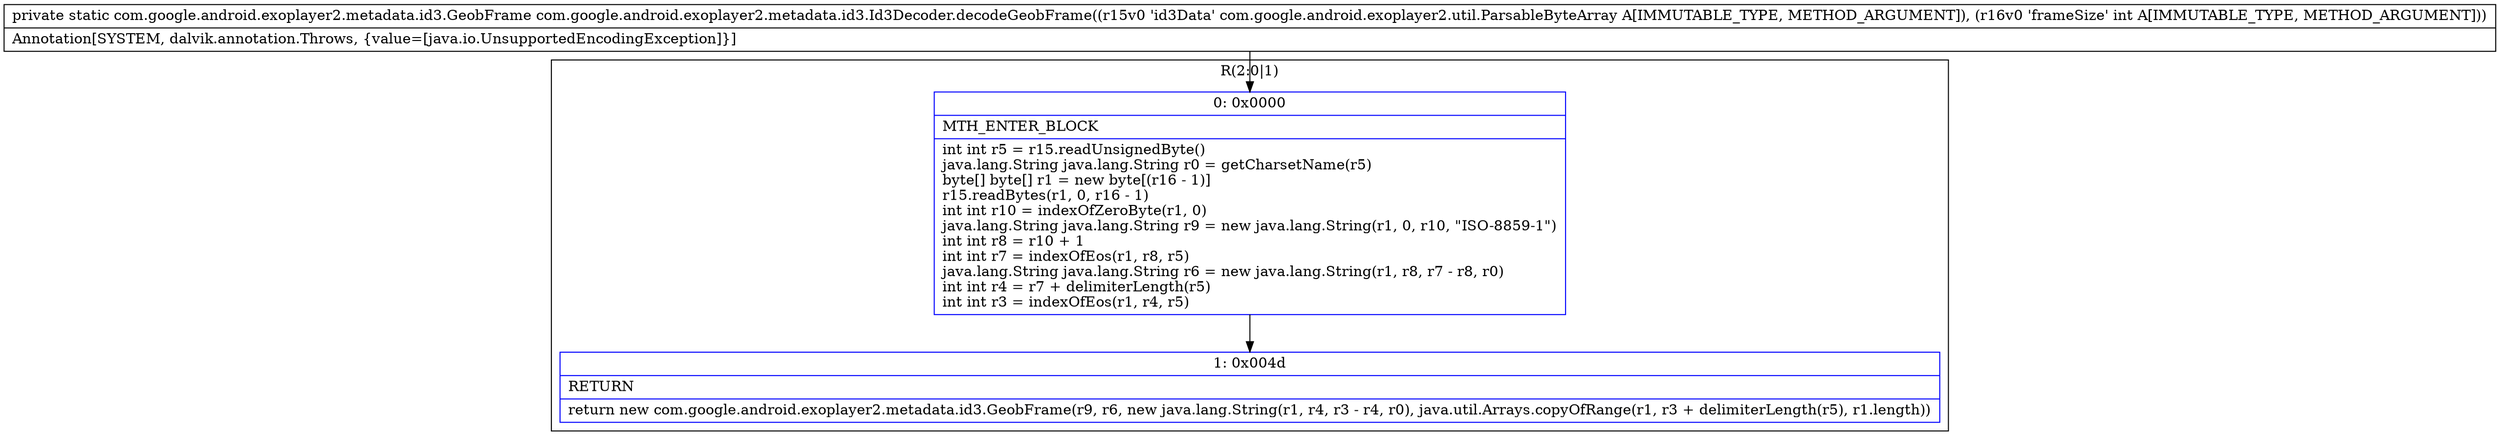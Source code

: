 digraph "CFG forcom.google.android.exoplayer2.metadata.id3.Id3Decoder.decodeGeobFrame(Lcom\/google\/android\/exoplayer2\/util\/ParsableByteArray;I)Lcom\/google\/android\/exoplayer2\/metadata\/id3\/GeobFrame;" {
subgraph cluster_Region_1960258298 {
label = "R(2:0|1)";
node [shape=record,color=blue];
Node_0 [shape=record,label="{0\:\ 0x0000|MTH_ENTER_BLOCK\l|int int r5 = r15.readUnsignedByte()\ljava.lang.String java.lang.String r0 = getCharsetName(r5)\lbyte[] byte[] r1 = new byte[(r16 \- 1)]\lr15.readBytes(r1, 0, r16 \- 1)\lint int r10 = indexOfZeroByte(r1, 0)\ljava.lang.String java.lang.String r9 = new java.lang.String(r1, 0, r10, \"ISO\-8859\-1\")\lint int r8 = r10 + 1\lint int r7 = indexOfEos(r1, r8, r5)\ljava.lang.String java.lang.String r6 = new java.lang.String(r1, r8, r7 \- r8, r0)\lint int r4 = r7 + delimiterLength(r5)\lint int r3 = indexOfEos(r1, r4, r5)\l}"];
Node_1 [shape=record,label="{1\:\ 0x004d|RETURN\l|return new com.google.android.exoplayer2.metadata.id3.GeobFrame(r9, r6, new java.lang.String(r1, r4, r3 \- r4, r0), java.util.Arrays.copyOfRange(r1, r3 + delimiterLength(r5), r1.length))\l}"];
}
MethodNode[shape=record,label="{private static com.google.android.exoplayer2.metadata.id3.GeobFrame com.google.android.exoplayer2.metadata.id3.Id3Decoder.decodeGeobFrame((r15v0 'id3Data' com.google.android.exoplayer2.util.ParsableByteArray A[IMMUTABLE_TYPE, METHOD_ARGUMENT]), (r16v0 'frameSize' int A[IMMUTABLE_TYPE, METHOD_ARGUMENT]))  | Annotation[SYSTEM, dalvik.annotation.Throws, \{value=[java.io.UnsupportedEncodingException]\}]\l}"];
MethodNode -> Node_0;
Node_0 -> Node_1;
}


